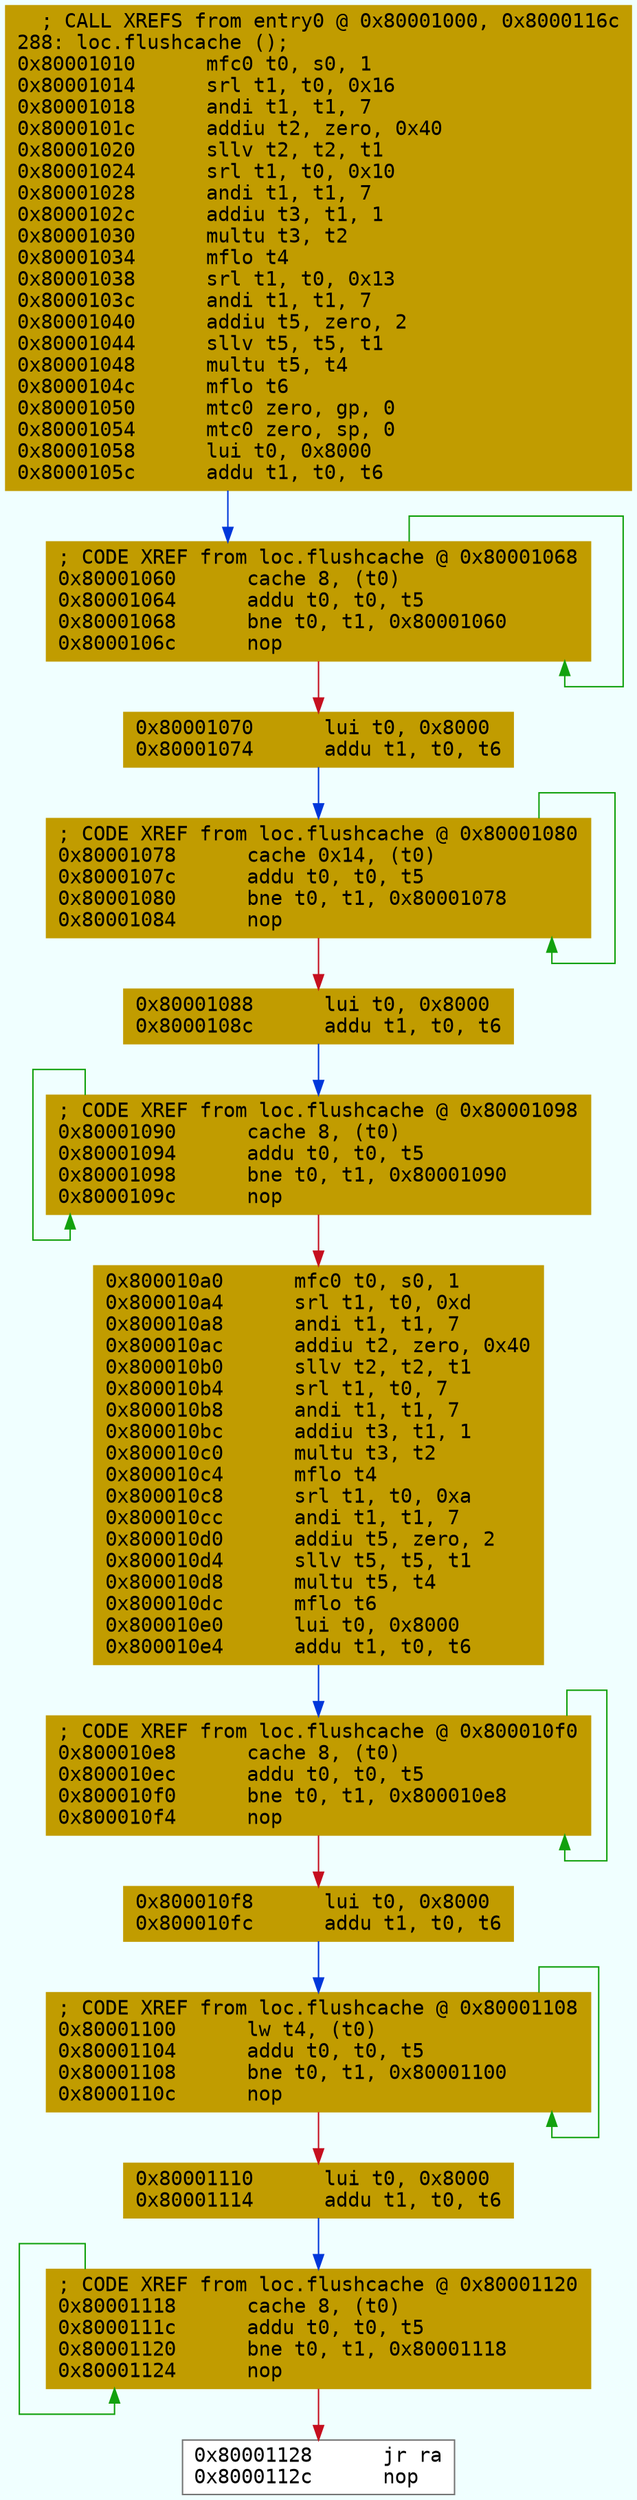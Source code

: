 digraph code {
	graph [bgcolor=azure fontsize=8 fontname="Courier" splines="ortho"];
	node [fillcolor=gray style=filled shape=box];
	edge [arrowhead="normal"];
	"0x80001010" [URL="loc.flushcache/0x80001010", fillcolor="#c19c00",color="#c19c00", fontname="Courier",label="  ; CALL XREFS from entry0 @ 0x80001000, 0x8000116c\l288: loc.flushcache ();\l0x80001010      mfc0 t0, s0, 1\l0x80001014      srl t1, t0, 0x16\l0x80001018      andi t1, t1, 7\l0x8000101c      addiu t2, zero, 0x40\l0x80001020      sllv t2, t2, t1\l0x80001024      srl t1, t0, 0x10\l0x80001028      andi t1, t1, 7\l0x8000102c      addiu t3, t1, 1\l0x80001030      multu t3, t2\l0x80001034      mflo t4\l0x80001038      srl t1, t0, 0x13\l0x8000103c      andi t1, t1, 7\l0x80001040      addiu t5, zero, 2\l0x80001044      sllv t5, t5, t1\l0x80001048      multu t5, t4\l0x8000104c      mflo t6\l0x80001050      mtc0 zero, gp, 0\l0x80001054      mtc0 zero, sp, 0\l0x80001058      lui t0, 0x8000\l0x8000105c      addu t1, t0, t6\l"]
	"0x80001060" [URL="loc.flushcache/0x80001060", fillcolor="#c19c00",color="#c19c00", fontname="Courier",label="; CODE XREF from loc.flushcache @ 0x80001068\l0x80001060      cache 8, (t0)\l0x80001064      addu t0, t0, t5\l0x80001068      bne t0, t1, 0x80001060\l0x8000106c      nop\l"]
	"0x80001070" [URL="loc.flushcache/0x80001070", fillcolor="#c19c00",color="#c19c00", fontname="Courier",label="0x80001070      lui t0, 0x8000\l0x80001074      addu t1, t0, t6\l"]
	"0x80001078" [URL="loc.flushcache/0x80001078", fillcolor="#c19c00",color="#c19c00", fontname="Courier",label="; CODE XREF from loc.flushcache @ 0x80001080\l0x80001078      cache 0x14, (t0)\l0x8000107c      addu t0, t0, t5\l0x80001080      bne t0, t1, 0x80001078\l0x80001084      nop\l"]
	"0x80001088" [URL="loc.flushcache/0x80001088", fillcolor="#c19c00",color="#c19c00", fontname="Courier",label="0x80001088      lui t0, 0x8000\l0x8000108c      addu t1, t0, t6\l"]
	"0x80001090" [URL="loc.flushcache/0x80001090", fillcolor="#c19c00",color="#c19c00", fontname="Courier",label="; CODE XREF from loc.flushcache @ 0x80001098\l0x80001090      cache 8, (t0)\l0x80001094      addu t0, t0, t5\l0x80001098      bne t0, t1, 0x80001090\l0x8000109c      nop\l"]
	"0x800010a0" [URL="loc.flushcache/0x800010a0", fillcolor="#c19c00",color="#c19c00", fontname="Courier",label="0x800010a0      mfc0 t0, s0, 1\l0x800010a4      srl t1, t0, 0xd\l0x800010a8      andi t1, t1, 7\l0x800010ac      addiu t2, zero, 0x40\l0x800010b0      sllv t2, t2, t1\l0x800010b4      srl t1, t0, 7\l0x800010b8      andi t1, t1, 7\l0x800010bc      addiu t3, t1, 1\l0x800010c0      multu t3, t2\l0x800010c4      mflo t4\l0x800010c8      srl t1, t0, 0xa\l0x800010cc      andi t1, t1, 7\l0x800010d0      addiu t5, zero, 2\l0x800010d4      sllv t5, t5, t1\l0x800010d8      multu t5, t4\l0x800010dc      mflo t6\l0x800010e0      lui t0, 0x8000\l0x800010e4      addu t1, t0, t6\l"]
	"0x800010e8" [URL="loc.flushcache/0x800010e8", fillcolor="#c19c00",color="#c19c00", fontname="Courier",label="; CODE XREF from loc.flushcache @ 0x800010f0\l0x800010e8      cache 8, (t0)\l0x800010ec      addu t0, t0, t5\l0x800010f0      bne t0, t1, 0x800010e8\l0x800010f4      nop\l"]
	"0x800010f8" [URL="loc.flushcache/0x800010f8", fillcolor="#c19c00",color="#c19c00", fontname="Courier",label="0x800010f8      lui t0, 0x8000\l0x800010fc      addu t1, t0, t6\l"]
	"0x80001100" [URL="loc.flushcache/0x80001100", fillcolor="#c19c00",color="#c19c00", fontname="Courier",label="; CODE XREF from loc.flushcache @ 0x80001108\l0x80001100      lw t4, (t0)\l0x80001104      addu t0, t0, t5\l0x80001108      bne t0, t1, 0x80001100\l0x8000110c      nop\l"]
	"0x80001110" [URL="loc.flushcache/0x80001110", fillcolor="#c19c00",color="#c19c00", fontname="Courier",label="0x80001110      lui t0, 0x8000\l0x80001114      addu t1, t0, t6\l"]
	"0x80001118" [URL="loc.flushcache/0x80001118", fillcolor="#c19c00",color="#c19c00", fontname="Courier",label="; CODE XREF from loc.flushcache @ 0x80001120\l0x80001118      cache 8, (t0)\l0x8000111c      addu t0, t0, t5\l0x80001120      bne t0, t1, 0x80001118\l0x80001124      nop\l"]
	"0x80001128" [URL="loc.flushcache/0x80001128", fillcolor="white",color="#767676", fontname="Courier",label="0x80001128      jr ra\l0x8000112c      nop\l"]
        "0x80001010" -> "0x80001060" [color="#0037da"];
        "0x80001060" -> "0x80001060" [color="#13a10e"];
        "0x80001060" -> "0x80001070" [color="#c50f1f"];
        "0x80001070" -> "0x80001078" [color="#0037da"];
        "0x80001078" -> "0x80001078" [color="#13a10e"];
        "0x80001078" -> "0x80001088" [color="#c50f1f"];
        "0x80001088" -> "0x80001090" [color="#0037da"];
        "0x80001090" -> "0x80001090" [color="#13a10e"];
        "0x80001090" -> "0x800010a0" [color="#c50f1f"];
        "0x800010a0" -> "0x800010e8" [color="#0037da"];
        "0x800010e8" -> "0x800010e8" [color="#13a10e"];
        "0x800010e8" -> "0x800010f8" [color="#c50f1f"];
        "0x800010f8" -> "0x80001100" [color="#0037da"];
        "0x80001100" -> "0x80001100" [color="#13a10e"];
        "0x80001100" -> "0x80001110" [color="#c50f1f"];
        "0x80001110" -> "0x80001118" [color="#0037da"];
        "0x80001118" -> "0x80001118" [color="#13a10e"];
        "0x80001118" -> "0x80001128" [color="#c50f1f"];
}

